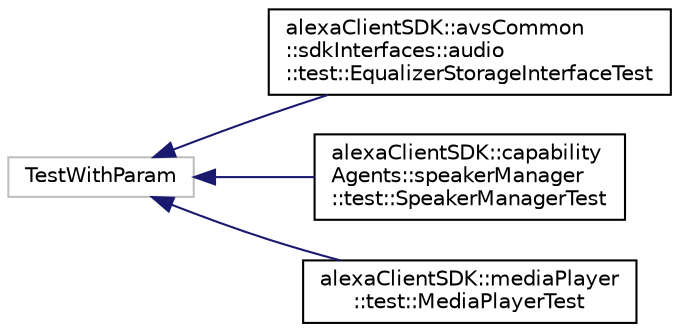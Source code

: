digraph "Graphical Class Hierarchy"
{
  edge [fontname="Helvetica",fontsize="10",labelfontname="Helvetica",labelfontsize="10"];
  node [fontname="Helvetica",fontsize="10",shape=record];
  rankdir="LR";
  Node43 [label="TestWithParam",height=0.2,width=0.4,color="grey75", fillcolor="white", style="filled"];
  Node43 -> Node0 [dir="back",color="midnightblue",fontsize="10",style="solid",fontname="Helvetica"];
  Node0 [label="alexaClientSDK::avsCommon\l::sdkInterfaces::audio\l::test::EqualizerStorageInterfaceTest",height=0.2,width=0.4,color="black", fillcolor="white", style="filled",URL="$classalexa_client_s_d_k_1_1avs_common_1_1sdk_interfaces_1_1audio_1_1test_1_1_equalizer_storage_interface_test.html"];
  Node43 -> Node45 [dir="back",color="midnightblue",fontsize="10",style="solid",fontname="Helvetica"];
  Node45 [label="alexaClientSDK::capability\lAgents::speakerManager\l::test::SpeakerManagerTest",height=0.2,width=0.4,color="black", fillcolor="white", style="filled",URL="$classalexa_client_s_d_k_1_1capability_agents_1_1speaker_manager_1_1test_1_1_speaker_manager_test.html"];
  Node43 -> Node46 [dir="back",color="midnightblue",fontsize="10",style="solid",fontname="Helvetica"];
  Node46 [label="alexaClientSDK::mediaPlayer\l::test::MediaPlayerTest",height=0.2,width=0.4,color="black", fillcolor="white", style="filled",URL="$classalexa_client_s_d_k_1_1media_player_1_1test_1_1_media_player_test.html"];
}
